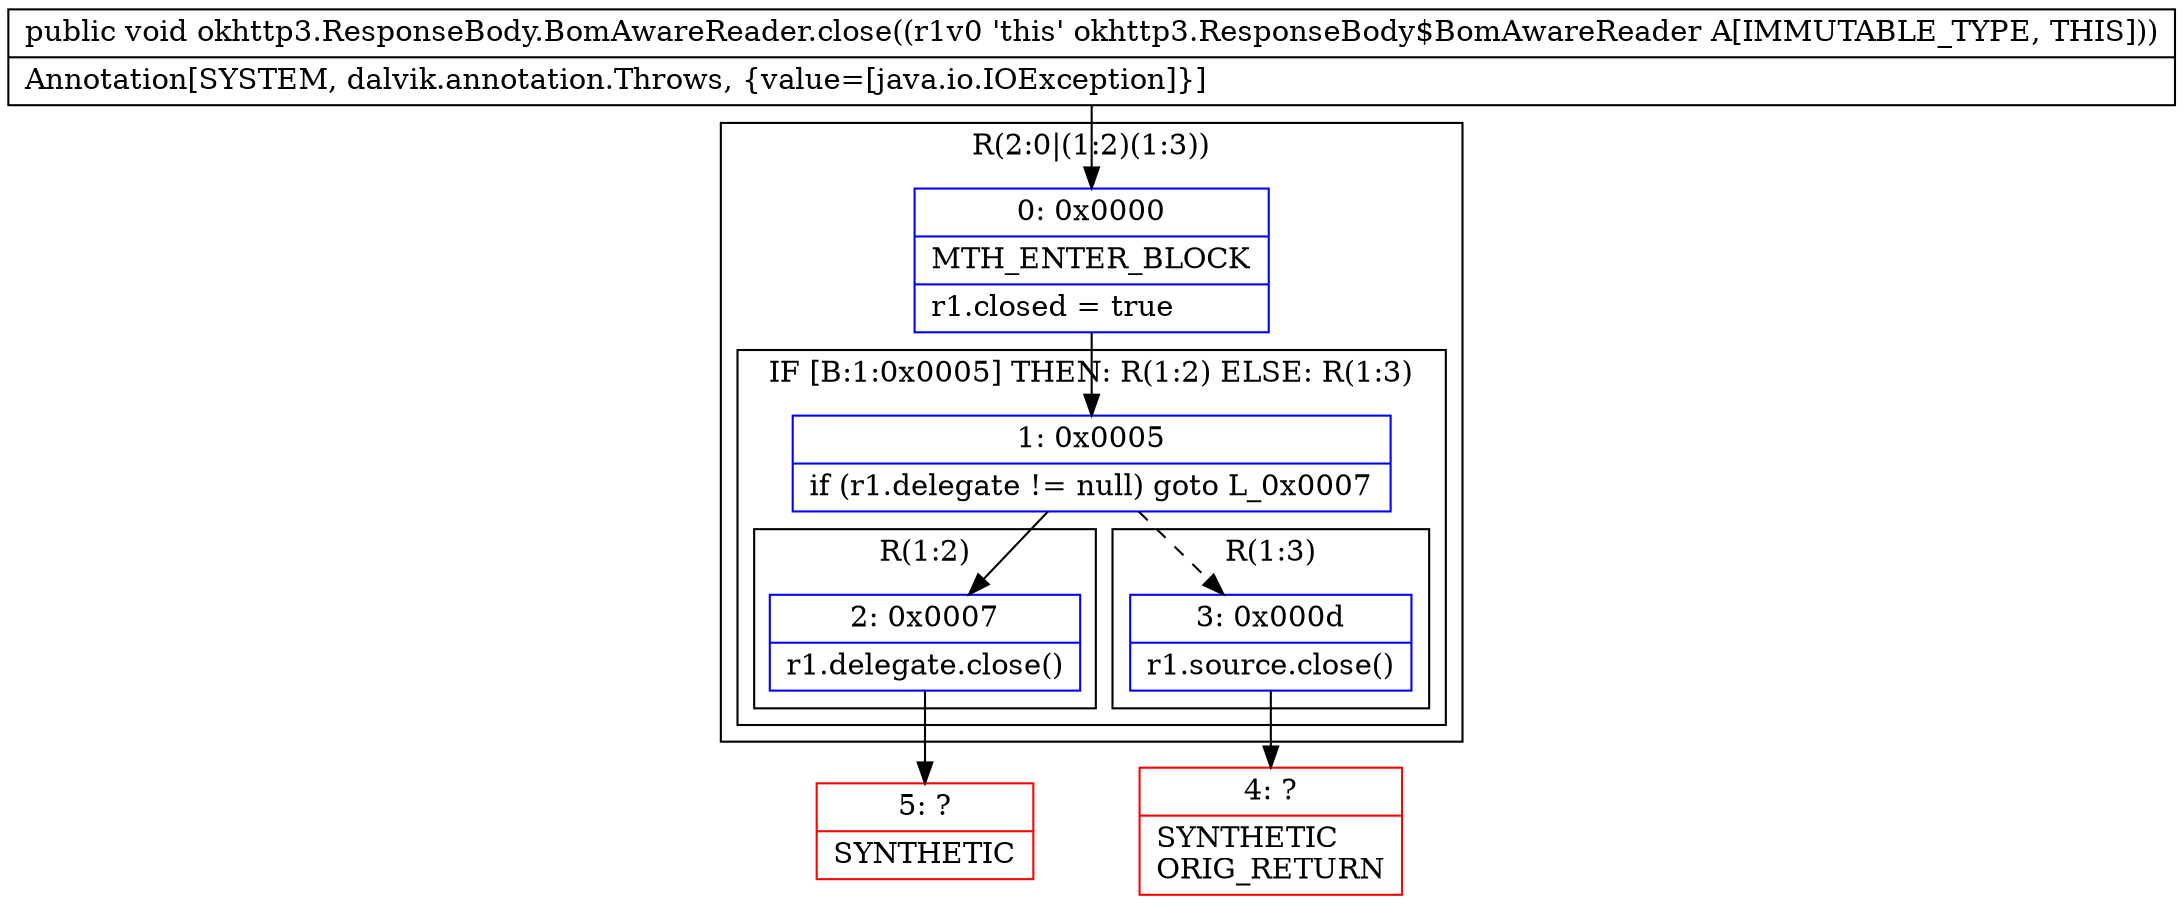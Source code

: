 digraph "CFG forokhttp3.ResponseBody.BomAwareReader.close()V" {
subgraph cluster_Region_904860718 {
label = "R(2:0|(1:2)(1:3))";
node [shape=record,color=blue];
Node_0 [shape=record,label="{0\:\ 0x0000|MTH_ENTER_BLOCK\l|r1.closed = true\l}"];
subgraph cluster_IfRegion_1715062459 {
label = "IF [B:1:0x0005] THEN: R(1:2) ELSE: R(1:3)";
node [shape=record,color=blue];
Node_1 [shape=record,label="{1\:\ 0x0005|if (r1.delegate != null) goto L_0x0007\l}"];
subgraph cluster_Region_1060163165 {
label = "R(1:2)";
node [shape=record,color=blue];
Node_2 [shape=record,label="{2\:\ 0x0007|r1.delegate.close()\l}"];
}
subgraph cluster_Region_821266055 {
label = "R(1:3)";
node [shape=record,color=blue];
Node_3 [shape=record,label="{3\:\ 0x000d|r1.source.close()\l}"];
}
}
}
Node_4 [shape=record,color=red,label="{4\:\ ?|SYNTHETIC\lORIG_RETURN\l}"];
Node_5 [shape=record,color=red,label="{5\:\ ?|SYNTHETIC\l}"];
MethodNode[shape=record,label="{public void okhttp3.ResponseBody.BomAwareReader.close((r1v0 'this' okhttp3.ResponseBody$BomAwareReader A[IMMUTABLE_TYPE, THIS]))  | Annotation[SYSTEM, dalvik.annotation.Throws, \{value=[java.io.IOException]\}]\l}"];
MethodNode -> Node_0;
Node_0 -> Node_1;
Node_1 -> Node_2;
Node_1 -> Node_3[style=dashed];
Node_2 -> Node_5;
Node_3 -> Node_4;
}


